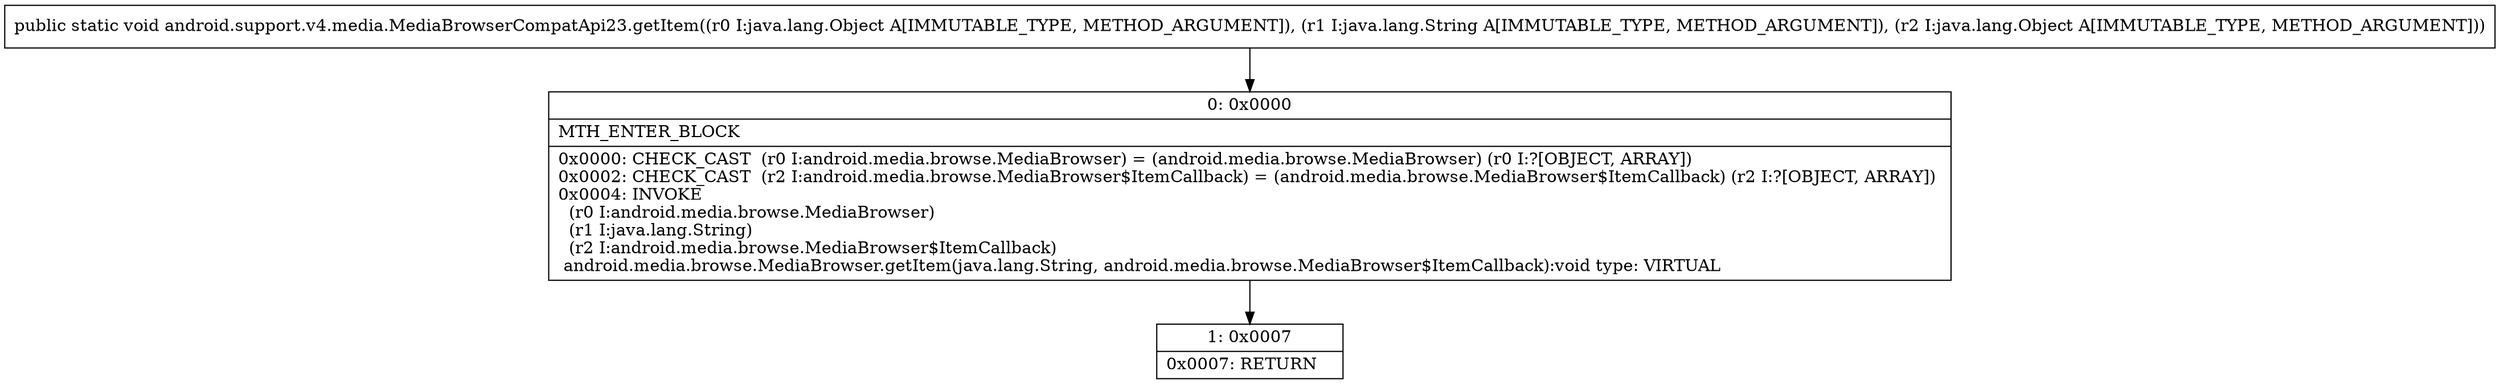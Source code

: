 digraph "CFG forandroid.support.v4.media.MediaBrowserCompatApi23.getItem(Ljava\/lang\/Object;Ljava\/lang\/String;Ljava\/lang\/Object;)V" {
Node_0 [shape=record,label="{0\:\ 0x0000|MTH_ENTER_BLOCK\l|0x0000: CHECK_CAST  (r0 I:android.media.browse.MediaBrowser) = (android.media.browse.MediaBrowser) (r0 I:?[OBJECT, ARRAY]) \l0x0002: CHECK_CAST  (r2 I:android.media.browse.MediaBrowser$ItemCallback) = (android.media.browse.MediaBrowser$ItemCallback) (r2 I:?[OBJECT, ARRAY]) \l0x0004: INVOKE  \l  (r0 I:android.media.browse.MediaBrowser)\l  (r1 I:java.lang.String)\l  (r2 I:android.media.browse.MediaBrowser$ItemCallback)\l android.media.browse.MediaBrowser.getItem(java.lang.String, android.media.browse.MediaBrowser$ItemCallback):void type: VIRTUAL \l}"];
Node_1 [shape=record,label="{1\:\ 0x0007|0x0007: RETURN   \l}"];
MethodNode[shape=record,label="{public static void android.support.v4.media.MediaBrowserCompatApi23.getItem((r0 I:java.lang.Object A[IMMUTABLE_TYPE, METHOD_ARGUMENT]), (r1 I:java.lang.String A[IMMUTABLE_TYPE, METHOD_ARGUMENT]), (r2 I:java.lang.Object A[IMMUTABLE_TYPE, METHOD_ARGUMENT])) }"];
MethodNode -> Node_0;
Node_0 -> Node_1;
}

